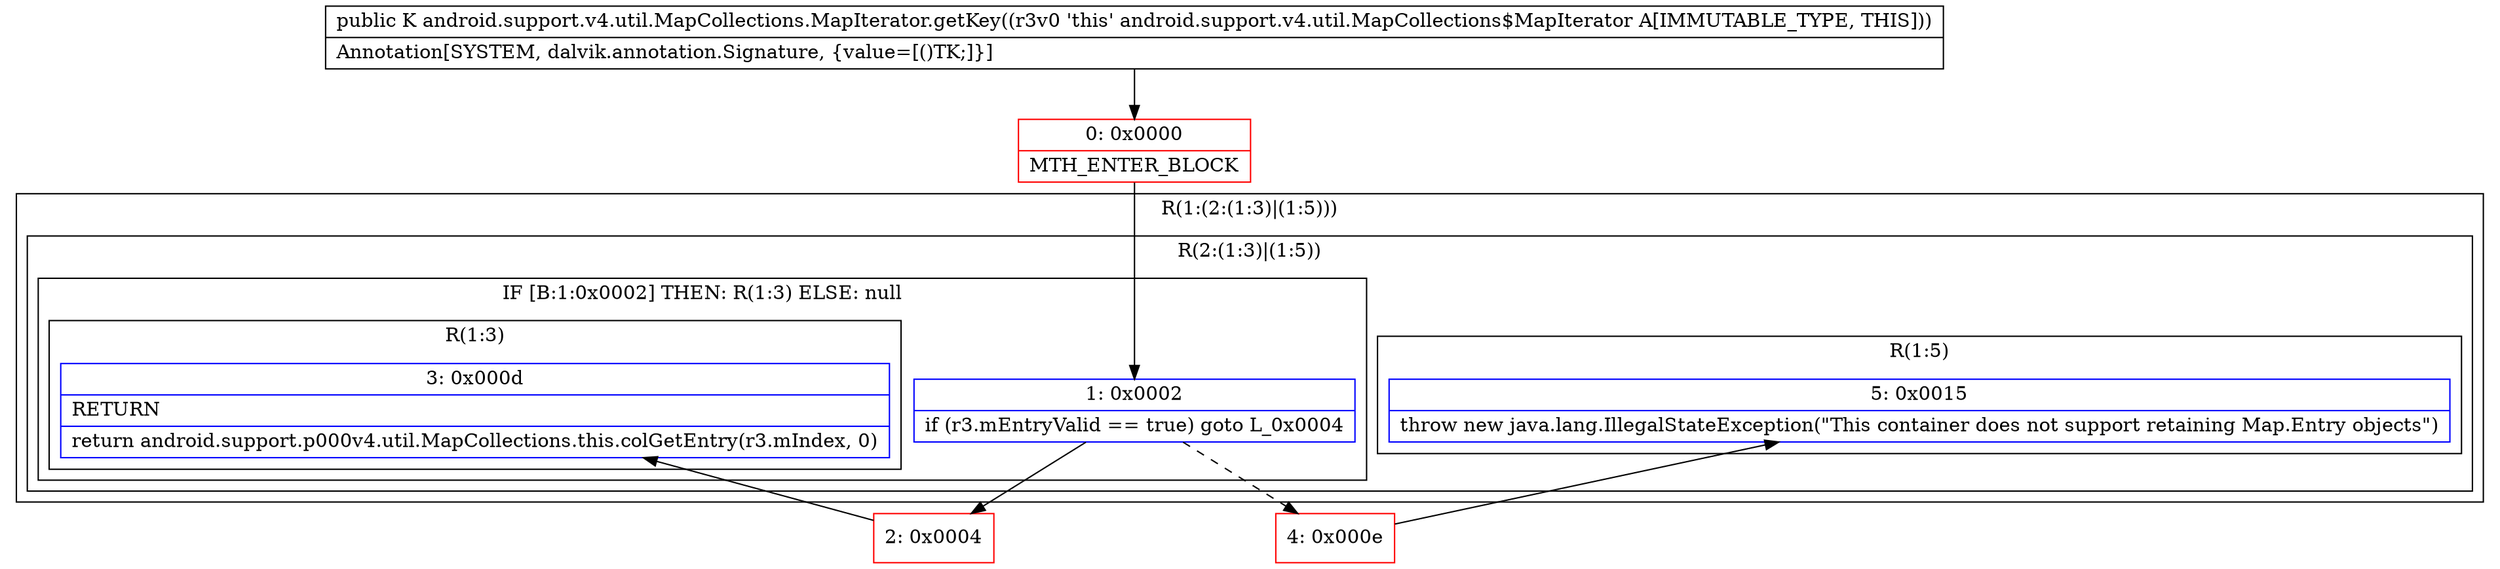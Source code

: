 digraph "CFG forandroid.support.v4.util.MapCollections.MapIterator.getKey()Ljava\/lang\/Object;" {
subgraph cluster_Region_2005139224 {
label = "R(1:(2:(1:3)|(1:5)))";
node [shape=record,color=blue];
subgraph cluster_Region_845807150 {
label = "R(2:(1:3)|(1:5))";
node [shape=record,color=blue];
subgraph cluster_IfRegion_1838962308 {
label = "IF [B:1:0x0002] THEN: R(1:3) ELSE: null";
node [shape=record,color=blue];
Node_1 [shape=record,label="{1\:\ 0x0002|if (r3.mEntryValid == true) goto L_0x0004\l}"];
subgraph cluster_Region_933793255 {
label = "R(1:3)";
node [shape=record,color=blue];
Node_3 [shape=record,label="{3\:\ 0x000d|RETURN\l|return android.support.p000v4.util.MapCollections.this.colGetEntry(r3.mIndex, 0)\l}"];
}
}
subgraph cluster_Region_1597759285 {
label = "R(1:5)";
node [shape=record,color=blue];
Node_5 [shape=record,label="{5\:\ 0x0015|throw new java.lang.IllegalStateException(\"This container does not support retaining Map.Entry objects\")\l}"];
}
}
}
Node_0 [shape=record,color=red,label="{0\:\ 0x0000|MTH_ENTER_BLOCK\l}"];
Node_2 [shape=record,color=red,label="{2\:\ 0x0004}"];
Node_4 [shape=record,color=red,label="{4\:\ 0x000e}"];
MethodNode[shape=record,label="{public K android.support.v4.util.MapCollections.MapIterator.getKey((r3v0 'this' android.support.v4.util.MapCollections$MapIterator A[IMMUTABLE_TYPE, THIS]))  | Annotation[SYSTEM, dalvik.annotation.Signature, \{value=[()TK;]\}]\l}"];
MethodNode -> Node_0;
Node_1 -> Node_2;
Node_1 -> Node_4[style=dashed];
Node_0 -> Node_1;
Node_2 -> Node_3;
Node_4 -> Node_5;
}

